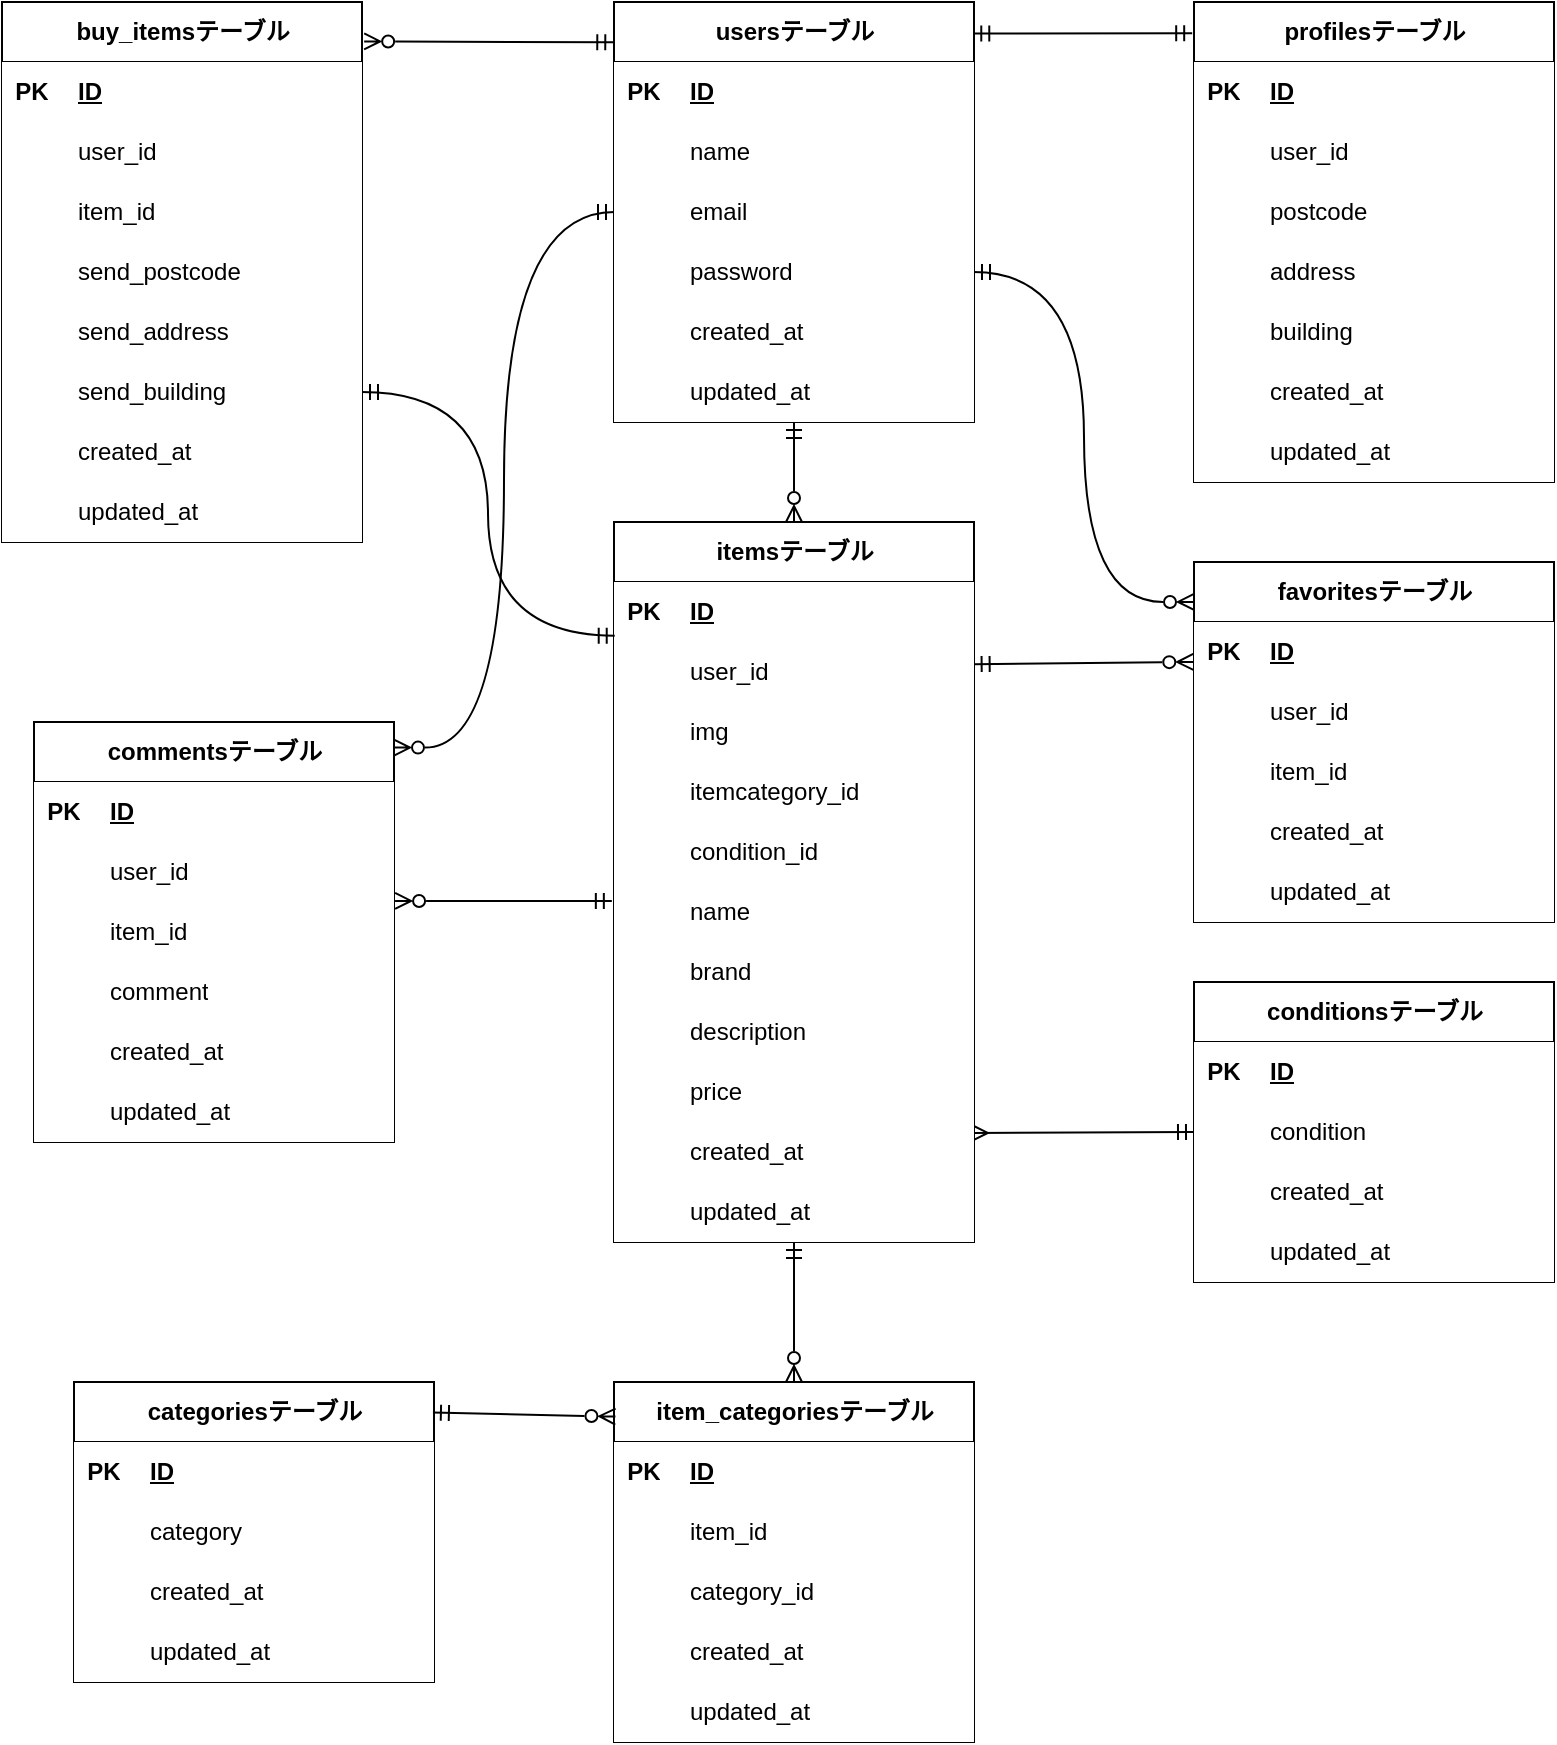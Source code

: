 <mxfile>
    <diagram id="FkcZToNLxQbs1s99mEHQ" name="ページ1">
        <mxGraphModel dx="-622" dy="563" grid="1" gridSize="10" guides="1" tooltips="1" connect="1" arrows="1" fold="1" page="1" pageScale="1" pageWidth="827" pageHeight="1169" math="0" shadow="0">
            <root>
                <mxCell id="0"/>
                <mxCell id="1" parent="0"/>
                <mxCell id="752" value="usersテーブル" style="shape=table;startSize=30;container=1;collapsible=1;childLayout=tableLayout;fixedRows=1;rowLines=0;fontStyle=1;align=center;resizeLast=1;html=1;" parent="1" vertex="1">
                    <mxGeometry x="1960" y="70" width="180" height="210" as="geometry"/>
                </mxCell>
                <mxCell id="753" value="" style="shape=tableRow;horizontal=0;startSize=0;swimlaneHead=0;swimlaneBody=0;fillColor=none;collapsible=0;dropTarget=0;points=[[0,0.5],[1,0.5]];portConstraint=eastwest;top=0;left=0;right=0;bottom=1;" parent="752" vertex="1">
                    <mxGeometry y="30" width="180" height="30" as="geometry"/>
                </mxCell>
                <mxCell id="754" value="PK" style="shape=partialRectangle;connectable=0;fillColor=default;top=0;left=0;bottom=0;right=0;fontStyle=1;overflow=hidden;whiteSpace=wrap;html=1;" parent="753" vertex="1">
                    <mxGeometry width="30" height="30" as="geometry">
                        <mxRectangle width="30" height="30" as="alternateBounds"/>
                    </mxGeometry>
                </mxCell>
                <mxCell id="755" value="ID" style="shape=partialRectangle;connectable=0;fillColor=default;top=0;left=0;bottom=0;right=0;align=left;spacingLeft=6;fontStyle=5;overflow=hidden;whiteSpace=wrap;html=1;" parent="753" vertex="1">
                    <mxGeometry x="30" width="150" height="30" as="geometry">
                        <mxRectangle width="150" height="30" as="alternateBounds"/>
                    </mxGeometry>
                </mxCell>
                <mxCell id="756" value="" style="shape=tableRow;horizontal=0;startSize=0;swimlaneHead=0;swimlaneBody=0;fillColor=none;collapsible=0;dropTarget=0;points=[[0,0.5],[1,0.5]];portConstraint=eastwest;top=0;left=0;right=0;bottom=0;" parent="752" vertex="1">
                    <mxGeometry y="60" width="180" height="30" as="geometry"/>
                </mxCell>
                <mxCell id="757" value="" style="shape=partialRectangle;connectable=0;fillColor=default;top=0;left=0;bottom=0;right=0;editable=1;overflow=hidden;whiteSpace=wrap;html=1;" parent="756" vertex="1">
                    <mxGeometry width="30" height="30" as="geometry">
                        <mxRectangle width="30" height="30" as="alternateBounds"/>
                    </mxGeometry>
                </mxCell>
                <mxCell id="758" value="name" style="shape=partialRectangle;connectable=0;fillColor=default;top=0;left=0;bottom=0;right=0;align=left;spacingLeft=6;overflow=hidden;whiteSpace=wrap;html=1;" parent="756" vertex="1">
                    <mxGeometry x="30" width="150" height="30" as="geometry">
                        <mxRectangle width="150" height="30" as="alternateBounds"/>
                    </mxGeometry>
                </mxCell>
                <mxCell id="759" value="" style="shape=tableRow;horizontal=0;startSize=0;swimlaneHead=0;swimlaneBody=0;fillColor=none;collapsible=0;dropTarget=0;points=[[0,0.5],[1,0.5]];portConstraint=eastwest;top=0;left=0;right=0;bottom=0;" parent="752" vertex="1">
                    <mxGeometry y="90" width="180" height="30" as="geometry"/>
                </mxCell>
                <mxCell id="760" value="" style="shape=partialRectangle;connectable=0;fillColor=default;top=0;left=0;bottom=0;right=0;editable=1;overflow=hidden;whiteSpace=wrap;html=1;" parent="759" vertex="1">
                    <mxGeometry width="30" height="30" as="geometry">
                        <mxRectangle width="30" height="30" as="alternateBounds"/>
                    </mxGeometry>
                </mxCell>
                <mxCell id="761" value="&lt;span style=&quot;color: rgb(0, 0, 0);&quot;&gt;email&lt;/span&gt;" style="shape=partialRectangle;connectable=0;fillColor=default;top=0;left=0;bottom=0;right=0;align=left;spacingLeft=6;overflow=hidden;whiteSpace=wrap;html=1;" parent="759" vertex="1">
                    <mxGeometry x="30" width="150" height="30" as="geometry">
                        <mxRectangle width="150" height="30" as="alternateBounds"/>
                    </mxGeometry>
                </mxCell>
                <mxCell id="762" value="" style="shape=tableRow;horizontal=0;startSize=0;swimlaneHead=0;swimlaneBody=0;fillColor=none;collapsible=0;dropTarget=0;points=[[0,0.5],[1,0.5]];portConstraint=eastwest;top=0;left=0;right=0;bottom=0;" parent="752" vertex="1">
                    <mxGeometry y="120" width="180" height="30" as="geometry"/>
                </mxCell>
                <mxCell id="763" value="" style="shape=partialRectangle;connectable=0;fillColor=default;top=0;left=0;bottom=0;right=0;editable=1;overflow=hidden;whiteSpace=wrap;html=1;" parent="762" vertex="1">
                    <mxGeometry width="30" height="30" as="geometry">
                        <mxRectangle width="30" height="30" as="alternateBounds"/>
                    </mxGeometry>
                </mxCell>
                <mxCell id="764" value="&lt;span style=&quot;color: rgb(0, 0, 0);&quot;&gt;password&lt;/span&gt;" style="shape=partialRectangle;connectable=0;fillColor=default;top=0;left=0;bottom=0;right=0;align=left;spacingLeft=6;overflow=hidden;whiteSpace=wrap;html=1;" parent="762" vertex="1">
                    <mxGeometry x="30" width="150" height="30" as="geometry">
                        <mxRectangle width="150" height="30" as="alternateBounds"/>
                    </mxGeometry>
                </mxCell>
                <mxCell id="774" value="" style="shape=tableRow;horizontal=0;startSize=0;swimlaneHead=0;swimlaneBody=0;fillColor=none;collapsible=0;dropTarget=0;points=[[0,0.5],[1,0.5]];portConstraint=eastwest;top=0;left=0;right=0;bottom=0;" parent="752" vertex="1">
                    <mxGeometry y="150" width="180" height="30" as="geometry"/>
                </mxCell>
                <mxCell id="775" value="" style="shape=partialRectangle;connectable=0;fillColor=default;top=0;left=0;bottom=0;right=0;editable=1;overflow=hidden;whiteSpace=wrap;html=1;" parent="774" vertex="1">
                    <mxGeometry width="30" height="30" as="geometry">
                        <mxRectangle width="30" height="30" as="alternateBounds"/>
                    </mxGeometry>
                </mxCell>
                <mxCell id="776" value="created_at" style="shape=partialRectangle;connectable=0;fillColor=default;top=0;left=0;bottom=0;right=0;align=left;spacingLeft=6;overflow=hidden;whiteSpace=wrap;html=1;" parent="774" vertex="1">
                    <mxGeometry x="30" width="150" height="30" as="geometry">
                        <mxRectangle width="150" height="30" as="alternateBounds"/>
                    </mxGeometry>
                </mxCell>
                <mxCell id="777" value="" style="shape=tableRow;horizontal=0;startSize=0;swimlaneHead=0;swimlaneBody=0;fillColor=none;collapsible=0;dropTarget=0;points=[[0,0.5],[1,0.5]];portConstraint=eastwest;top=0;left=0;right=0;bottom=0;" parent="752" vertex="1">
                    <mxGeometry y="180" width="180" height="30" as="geometry"/>
                </mxCell>
                <mxCell id="778" value="" style="shape=partialRectangle;connectable=0;fillColor=default;top=0;left=0;bottom=0;right=0;editable=1;overflow=hidden;whiteSpace=wrap;html=1;" parent="777" vertex="1">
                    <mxGeometry width="30" height="30" as="geometry">
                        <mxRectangle width="30" height="30" as="alternateBounds"/>
                    </mxGeometry>
                </mxCell>
                <mxCell id="779" value="updated_at" style="shape=partialRectangle;connectable=0;fillColor=default;top=0;left=0;bottom=0;right=0;align=left;spacingLeft=6;overflow=hidden;whiteSpace=wrap;html=1;" parent="777" vertex="1">
                    <mxGeometry x="30" width="150" height="30" as="geometry">
                        <mxRectangle width="150" height="30" as="alternateBounds"/>
                    </mxGeometry>
                </mxCell>
                <mxCell id="811" value="buy_itemsテーブル" style="shape=table;startSize=30;container=1;collapsible=1;childLayout=tableLayout;fixedRows=1;rowLines=0;fontStyle=1;align=center;resizeLast=1;html=1;fillColor=default;" parent="1" vertex="1">
                    <mxGeometry x="1654" y="70" width="180" height="270" as="geometry"/>
                </mxCell>
                <mxCell id="812" value="" style="shape=tableRow;horizontal=0;startSize=0;swimlaneHead=0;swimlaneBody=0;fillColor=none;collapsible=0;dropTarget=0;points=[[0,0.5],[1,0.5]];portConstraint=eastwest;top=0;left=0;right=0;bottom=1;" parent="811" vertex="1">
                    <mxGeometry y="30" width="180" height="30" as="geometry"/>
                </mxCell>
                <mxCell id="813" value="PK" style="shape=partialRectangle;connectable=0;fillColor=default;top=0;left=0;bottom=0;right=0;fontStyle=1;overflow=hidden;whiteSpace=wrap;html=1;" parent="812" vertex="1">
                    <mxGeometry width="30" height="30" as="geometry">
                        <mxRectangle width="30" height="30" as="alternateBounds"/>
                    </mxGeometry>
                </mxCell>
                <mxCell id="814" value="ID" style="shape=partialRectangle;connectable=0;fillColor=default;top=0;left=0;bottom=0;right=0;align=left;spacingLeft=6;fontStyle=5;overflow=hidden;whiteSpace=wrap;html=1;" parent="812" vertex="1">
                    <mxGeometry x="30" width="150" height="30" as="geometry">
                        <mxRectangle width="150" height="30" as="alternateBounds"/>
                    </mxGeometry>
                </mxCell>
                <mxCell id="815" value="" style="shape=tableRow;horizontal=0;startSize=0;swimlaneHead=0;swimlaneBody=0;fillColor=none;collapsible=0;dropTarget=0;points=[[0,0.5],[1,0.5]];portConstraint=eastwest;top=0;left=0;right=0;bottom=0;" parent="811" vertex="1">
                    <mxGeometry y="60" width="180" height="30" as="geometry"/>
                </mxCell>
                <mxCell id="816" value="" style="shape=partialRectangle;connectable=0;fillColor=default;top=0;left=0;bottom=0;right=0;editable=1;overflow=hidden;whiteSpace=wrap;html=1;" parent="815" vertex="1">
                    <mxGeometry width="30" height="30" as="geometry">
                        <mxRectangle width="30" height="30" as="alternateBounds"/>
                    </mxGeometry>
                </mxCell>
                <mxCell id="817" value="user_id" style="shape=partialRectangle;connectable=0;fillColor=default;top=0;left=0;bottom=0;right=0;align=left;spacingLeft=6;overflow=hidden;whiteSpace=wrap;html=1;" parent="815" vertex="1">
                    <mxGeometry x="30" width="150" height="30" as="geometry">
                        <mxRectangle width="150" height="30" as="alternateBounds"/>
                    </mxGeometry>
                </mxCell>
                <mxCell id="818" value="" style="shape=tableRow;horizontal=0;startSize=0;swimlaneHead=0;swimlaneBody=0;fillColor=none;collapsible=0;dropTarget=0;points=[[0,0.5],[1,0.5]];portConstraint=eastwest;top=0;left=0;right=0;bottom=0;" parent="811" vertex="1">
                    <mxGeometry y="90" width="180" height="30" as="geometry"/>
                </mxCell>
                <mxCell id="819" value="" style="shape=partialRectangle;connectable=0;fillColor=default;top=0;left=0;bottom=0;right=0;editable=1;overflow=hidden;whiteSpace=wrap;html=1;" parent="818" vertex="1">
                    <mxGeometry width="30" height="30" as="geometry">
                        <mxRectangle width="30" height="30" as="alternateBounds"/>
                    </mxGeometry>
                </mxCell>
                <mxCell id="820" value="item_id" style="shape=partialRectangle;connectable=0;fillColor=default;top=0;left=0;bottom=0;right=0;align=left;spacingLeft=6;overflow=hidden;whiteSpace=wrap;html=1;" parent="818" vertex="1">
                    <mxGeometry x="30" width="150" height="30" as="geometry">
                        <mxRectangle width="150" height="30" as="alternateBounds"/>
                    </mxGeometry>
                </mxCell>
                <mxCell id="821" value="" style="shape=tableRow;horizontal=0;startSize=0;swimlaneHead=0;swimlaneBody=0;fillColor=none;collapsible=0;dropTarget=0;points=[[0,0.5],[1,0.5]];portConstraint=eastwest;top=0;left=0;right=0;bottom=0;" parent="811" vertex="1">
                    <mxGeometry y="120" width="180" height="30" as="geometry"/>
                </mxCell>
                <mxCell id="822" value="" style="shape=partialRectangle;connectable=0;fillColor=default;top=0;left=0;bottom=0;right=0;editable=1;overflow=hidden;whiteSpace=wrap;html=1;" parent="821" vertex="1">
                    <mxGeometry width="30" height="30" as="geometry">
                        <mxRectangle width="30" height="30" as="alternateBounds"/>
                    </mxGeometry>
                </mxCell>
                <mxCell id="823" value="send_postcode" style="shape=partialRectangle;connectable=0;fillColor=default;top=0;left=0;bottom=0;right=0;align=left;spacingLeft=6;overflow=hidden;whiteSpace=wrap;html=1;" parent="821" vertex="1">
                    <mxGeometry x="30" width="150" height="30" as="geometry">
                        <mxRectangle width="150" height="30" as="alternateBounds"/>
                    </mxGeometry>
                </mxCell>
                <mxCell id="981" value="" style="shape=tableRow;horizontal=0;startSize=0;swimlaneHead=0;swimlaneBody=0;fillColor=none;collapsible=0;dropTarget=0;points=[[0,0.5],[1,0.5]];portConstraint=eastwest;top=0;left=0;right=0;bottom=0;" parent="811" vertex="1">
                    <mxGeometry y="150" width="180" height="30" as="geometry"/>
                </mxCell>
                <mxCell id="982" value="" style="shape=partialRectangle;connectable=0;fillColor=default;top=0;left=0;bottom=0;right=0;editable=1;overflow=hidden;whiteSpace=wrap;html=1;" parent="981" vertex="1">
                    <mxGeometry width="30" height="30" as="geometry">
                        <mxRectangle width="30" height="30" as="alternateBounds"/>
                    </mxGeometry>
                </mxCell>
                <mxCell id="983" value="send_address" style="shape=partialRectangle;connectable=0;fillColor=default;top=0;left=0;bottom=0;right=0;align=left;spacingLeft=6;overflow=hidden;whiteSpace=wrap;html=1;" parent="981" vertex="1">
                    <mxGeometry x="30" width="150" height="30" as="geometry">
                        <mxRectangle width="150" height="30" as="alternateBounds"/>
                    </mxGeometry>
                </mxCell>
                <mxCell id="984" value="" style="shape=tableRow;horizontal=0;startSize=0;swimlaneHead=0;swimlaneBody=0;fillColor=none;collapsible=0;dropTarget=0;points=[[0,0.5],[1,0.5]];portConstraint=eastwest;top=0;left=0;right=0;bottom=0;" parent="811" vertex="1">
                    <mxGeometry y="180" width="180" height="30" as="geometry"/>
                </mxCell>
                <mxCell id="985" value="" style="shape=partialRectangle;connectable=0;fillColor=default;top=0;left=0;bottom=0;right=0;editable=1;overflow=hidden;whiteSpace=wrap;html=1;" parent="984" vertex="1">
                    <mxGeometry width="30" height="30" as="geometry">
                        <mxRectangle width="30" height="30" as="alternateBounds"/>
                    </mxGeometry>
                </mxCell>
                <mxCell id="986" value="send_building" style="shape=partialRectangle;connectable=0;fillColor=default;top=0;left=0;bottom=0;right=0;align=left;spacingLeft=6;overflow=hidden;whiteSpace=wrap;html=1;" parent="984" vertex="1">
                    <mxGeometry x="30" width="150" height="30" as="geometry">
                        <mxRectangle width="150" height="30" as="alternateBounds"/>
                    </mxGeometry>
                </mxCell>
                <mxCell id="824" value="" style="shape=tableRow;horizontal=0;startSize=0;swimlaneHead=0;swimlaneBody=0;fillColor=none;collapsible=0;dropTarget=0;points=[[0,0.5],[1,0.5]];portConstraint=eastwest;top=0;left=0;right=0;bottom=0;" parent="811" vertex="1">
                    <mxGeometry y="210" width="180" height="30" as="geometry"/>
                </mxCell>
                <mxCell id="825" value="" style="shape=partialRectangle;connectable=0;fillColor=default;top=0;left=0;bottom=0;right=0;editable=1;overflow=hidden;whiteSpace=wrap;html=1;" parent="824" vertex="1">
                    <mxGeometry width="30" height="30" as="geometry">
                        <mxRectangle width="30" height="30" as="alternateBounds"/>
                    </mxGeometry>
                </mxCell>
                <mxCell id="826" value="created_at" style="shape=partialRectangle;connectable=0;fillColor=default;top=0;left=0;bottom=0;right=0;align=left;spacingLeft=6;overflow=hidden;whiteSpace=wrap;html=1;" parent="824" vertex="1">
                    <mxGeometry x="30" width="150" height="30" as="geometry">
                        <mxRectangle width="150" height="30" as="alternateBounds"/>
                    </mxGeometry>
                </mxCell>
                <mxCell id="827" value="" style="shape=tableRow;horizontal=0;startSize=0;swimlaneHead=0;swimlaneBody=0;fillColor=none;collapsible=0;dropTarget=0;points=[[0,0.5],[1,0.5]];portConstraint=eastwest;top=0;left=0;right=0;bottom=0;" parent="811" vertex="1">
                    <mxGeometry y="240" width="180" height="30" as="geometry"/>
                </mxCell>
                <mxCell id="828" value="" style="shape=partialRectangle;connectable=0;fillColor=default;top=0;left=0;bottom=0;right=0;editable=1;overflow=hidden;whiteSpace=wrap;html=1;" parent="827" vertex="1">
                    <mxGeometry width="30" height="30" as="geometry">
                        <mxRectangle width="30" height="30" as="alternateBounds"/>
                    </mxGeometry>
                </mxCell>
                <mxCell id="829" value="updated_at" style="shape=partialRectangle;connectable=0;fillColor=default;top=0;left=0;bottom=0;right=0;align=left;spacingLeft=6;overflow=hidden;whiteSpace=wrap;html=1;" parent="827" vertex="1">
                    <mxGeometry x="30" width="150" height="30" as="geometry">
                        <mxRectangle width="150" height="30" as="alternateBounds"/>
                    </mxGeometry>
                </mxCell>
                <mxCell id="849" value="favoritesテーブル" style="shape=table;startSize=30;container=1;collapsible=1;childLayout=tableLayout;fixedRows=1;rowLines=0;fontStyle=1;align=center;resizeLast=1;html=1;" parent="1" vertex="1">
                    <mxGeometry x="2250" y="350" width="180" height="180" as="geometry"/>
                </mxCell>
                <mxCell id="850" value="" style="shape=tableRow;horizontal=0;startSize=0;swimlaneHead=0;swimlaneBody=0;fillColor=none;collapsible=0;dropTarget=0;points=[[0,0.5],[1,0.5]];portConstraint=eastwest;top=0;left=0;right=0;bottom=1;" parent="849" vertex="1">
                    <mxGeometry y="30" width="180" height="30" as="geometry"/>
                </mxCell>
                <mxCell id="851" value="PK" style="shape=partialRectangle;connectable=0;fillColor=default;top=0;left=0;bottom=0;right=0;fontStyle=1;overflow=hidden;whiteSpace=wrap;html=1;" parent="850" vertex="1">
                    <mxGeometry width="30" height="30" as="geometry">
                        <mxRectangle width="30" height="30" as="alternateBounds"/>
                    </mxGeometry>
                </mxCell>
                <mxCell id="852" value="ID" style="shape=partialRectangle;connectable=0;fillColor=default;top=0;left=0;bottom=0;right=0;align=left;spacingLeft=6;fontStyle=5;overflow=hidden;whiteSpace=wrap;html=1;" parent="850" vertex="1">
                    <mxGeometry x="30" width="150" height="30" as="geometry">
                        <mxRectangle width="150" height="30" as="alternateBounds"/>
                    </mxGeometry>
                </mxCell>
                <mxCell id="853" value="" style="shape=tableRow;horizontal=0;startSize=0;swimlaneHead=0;swimlaneBody=0;fillColor=none;collapsible=0;dropTarget=0;points=[[0,0.5],[1,0.5]];portConstraint=eastwest;top=0;left=0;right=0;bottom=0;" parent="849" vertex="1">
                    <mxGeometry y="60" width="180" height="30" as="geometry"/>
                </mxCell>
                <mxCell id="854" value="" style="shape=partialRectangle;connectable=0;fillColor=default;top=0;left=0;bottom=0;right=0;editable=1;overflow=hidden;whiteSpace=wrap;html=1;" parent="853" vertex="1">
                    <mxGeometry width="30" height="30" as="geometry">
                        <mxRectangle width="30" height="30" as="alternateBounds"/>
                    </mxGeometry>
                </mxCell>
                <mxCell id="855" value="user_id" style="shape=partialRectangle;connectable=0;fillColor=default;top=0;left=0;bottom=0;right=0;align=left;spacingLeft=6;overflow=hidden;whiteSpace=wrap;html=1;" parent="853" vertex="1">
                    <mxGeometry x="30" width="150" height="30" as="geometry">
                        <mxRectangle width="150" height="30" as="alternateBounds"/>
                    </mxGeometry>
                </mxCell>
                <mxCell id="856" value="" style="shape=tableRow;horizontal=0;startSize=0;swimlaneHead=0;swimlaneBody=0;fillColor=none;collapsible=0;dropTarget=0;points=[[0,0.5],[1,0.5]];portConstraint=eastwest;top=0;left=0;right=0;bottom=0;" parent="849" vertex="1">
                    <mxGeometry y="90" width="180" height="30" as="geometry"/>
                </mxCell>
                <mxCell id="857" value="" style="shape=partialRectangle;connectable=0;fillColor=default;top=0;left=0;bottom=0;right=0;editable=1;overflow=hidden;whiteSpace=wrap;html=1;" parent="856" vertex="1">
                    <mxGeometry width="30" height="30" as="geometry">
                        <mxRectangle width="30" height="30" as="alternateBounds"/>
                    </mxGeometry>
                </mxCell>
                <mxCell id="858" value="item_id" style="shape=partialRectangle;connectable=0;fillColor=default;top=0;left=0;bottom=0;right=0;align=left;spacingLeft=6;overflow=hidden;whiteSpace=wrap;html=1;" parent="856" vertex="1">
                    <mxGeometry x="30" width="150" height="30" as="geometry">
                        <mxRectangle width="150" height="30" as="alternateBounds"/>
                    </mxGeometry>
                </mxCell>
                <mxCell id="859" value="" style="shape=tableRow;horizontal=0;startSize=0;swimlaneHead=0;swimlaneBody=0;fillColor=none;collapsible=0;dropTarget=0;points=[[0,0.5],[1,0.5]];portConstraint=eastwest;top=0;left=0;right=0;bottom=0;" parent="849" vertex="1">
                    <mxGeometry y="120" width="180" height="30" as="geometry"/>
                </mxCell>
                <mxCell id="860" value="" style="shape=partialRectangle;connectable=0;fillColor=default;top=0;left=0;bottom=0;right=0;editable=1;overflow=hidden;whiteSpace=wrap;html=1;" parent="859" vertex="1">
                    <mxGeometry width="30" height="30" as="geometry">
                        <mxRectangle width="30" height="30" as="alternateBounds"/>
                    </mxGeometry>
                </mxCell>
                <mxCell id="861" value="created_at" style="shape=partialRectangle;connectable=0;fillColor=default;top=0;left=0;bottom=0;right=0;align=left;spacingLeft=6;overflow=hidden;whiteSpace=wrap;html=1;" parent="859" vertex="1">
                    <mxGeometry x="30" width="150" height="30" as="geometry">
                        <mxRectangle width="150" height="30" as="alternateBounds"/>
                    </mxGeometry>
                </mxCell>
                <mxCell id="862" value="" style="shape=tableRow;horizontal=0;startSize=0;swimlaneHead=0;swimlaneBody=0;fillColor=none;collapsible=0;dropTarget=0;points=[[0,0.5],[1,0.5]];portConstraint=eastwest;top=0;left=0;right=0;bottom=0;" parent="849" vertex="1">
                    <mxGeometry y="150" width="180" height="30" as="geometry"/>
                </mxCell>
                <mxCell id="863" value="" style="shape=partialRectangle;connectable=0;fillColor=default;top=0;left=0;bottom=0;right=0;editable=1;overflow=hidden;whiteSpace=wrap;html=1;" parent="862" vertex="1">
                    <mxGeometry width="30" height="30" as="geometry">
                        <mxRectangle width="30" height="30" as="alternateBounds"/>
                    </mxGeometry>
                </mxCell>
                <mxCell id="864" value="updated_at" style="shape=partialRectangle;connectable=0;fillColor=default;top=0;left=0;bottom=0;right=0;align=left;spacingLeft=6;overflow=hidden;whiteSpace=wrap;html=1;" parent="862" vertex="1">
                    <mxGeometry x="30" width="150" height="30" as="geometry">
                        <mxRectangle width="150" height="30" as="alternateBounds"/>
                    </mxGeometry>
                </mxCell>
                <mxCell id="865" value="categoriesテーブル" style="shape=table;startSize=30;container=1;collapsible=1;childLayout=tableLayout;fixedRows=1;rowLines=0;fontStyle=1;align=center;resizeLast=1;html=1;" parent="1" vertex="1">
                    <mxGeometry x="1690" y="760" width="180" height="150" as="geometry"/>
                </mxCell>
                <mxCell id="866" value="" style="shape=tableRow;horizontal=0;startSize=0;swimlaneHead=0;swimlaneBody=0;fillColor=none;collapsible=0;dropTarget=0;points=[[0,0.5],[1,0.5]];portConstraint=eastwest;top=0;left=0;right=0;bottom=1;" parent="865" vertex="1">
                    <mxGeometry y="30" width="180" height="30" as="geometry"/>
                </mxCell>
                <mxCell id="867" value="PK" style="shape=partialRectangle;connectable=0;fillColor=default;top=0;left=0;bottom=0;right=0;fontStyle=1;overflow=hidden;whiteSpace=wrap;html=1;" parent="866" vertex="1">
                    <mxGeometry width="30" height="30" as="geometry">
                        <mxRectangle width="30" height="30" as="alternateBounds"/>
                    </mxGeometry>
                </mxCell>
                <mxCell id="868" value="ID" style="shape=partialRectangle;connectable=0;fillColor=default;top=0;left=0;bottom=0;right=0;align=left;spacingLeft=6;fontStyle=5;overflow=hidden;whiteSpace=wrap;html=1;" parent="866" vertex="1">
                    <mxGeometry x="30" width="150" height="30" as="geometry">
                        <mxRectangle width="150" height="30" as="alternateBounds"/>
                    </mxGeometry>
                </mxCell>
                <mxCell id="872" value="" style="shape=tableRow;horizontal=0;startSize=0;swimlaneHead=0;swimlaneBody=0;fillColor=none;collapsible=0;dropTarget=0;points=[[0,0.5],[1,0.5]];portConstraint=eastwest;top=0;left=0;right=0;bottom=0;" parent="865" vertex="1">
                    <mxGeometry y="60" width="180" height="30" as="geometry"/>
                </mxCell>
                <mxCell id="873" value="" style="shape=partialRectangle;connectable=0;fillColor=default;top=0;left=0;bottom=0;right=0;editable=1;overflow=hidden;whiteSpace=wrap;html=1;" parent="872" vertex="1">
                    <mxGeometry width="30" height="30" as="geometry">
                        <mxRectangle width="30" height="30" as="alternateBounds"/>
                    </mxGeometry>
                </mxCell>
                <mxCell id="874" value="category" style="shape=partialRectangle;connectable=0;fillColor=default;top=0;left=0;bottom=0;right=0;align=left;spacingLeft=6;overflow=hidden;whiteSpace=wrap;html=1;" parent="872" vertex="1">
                    <mxGeometry x="30" width="150" height="30" as="geometry">
                        <mxRectangle width="150" height="30" as="alternateBounds"/>
                    </mxGeometry>
                </mxCell>
                <mxCell id="875" value="" style="shape=tableRow;horizontal=0;startSize=0;swimlaneHead=0;swimlaneBody=0;fillColor=none;collapsible=0;dropTarget=0;points=[[0,0.5],[1,0.5]];portConstraint=eastwest;top=0;left=0;right=0;bottom=0;" parent="865" vertex="1">
                    <mxGeometry y="90" width="180" height="30" as="geometry"/>
                </mxCell>
                <mxCell id="876" value="" style="shape=partialRectangle;connectable=0;fillColor=default;top=0;left=0;bottom=0;right=0;editable=1;overflow=hidden;whiteSpace=wrap;html=1;" parent="875" vertex="1">
                    <mxGeometry width="30" height="30" as="geometry">
                        <mxRectangle width="30" height="30" as="alternateBounds"/>
                    </mxGeometry>
                </mxCell>
                <mxCell id="877" value="created_at" style="shape=partialRectangle;connectable=0;fillColor=default;top=0;left=0;bottom=0;right=0;align=left;spacingLeft=6;overflow=hidden;whiteSpace=wrap;html=1;" parent="875" vertex="1">
                    <mxGeometry x="30" width="150" height="30" as="geometry">
                        <mxRectangle width="150" height="30" as="alternateBounds"/>
                    </mxGeometry>
                </mxCell>
                <mxCell id="878" value="" style="shape=tableRow;horizontal=0;startSize=0;swimlaneHead=0;swimlaneBody=0;fillColor=none;collapsible=0;dropTarget=0;points=[[0,0.5],[1,0.5]];portConstraint=eastwest;top=0;left=0;right=0;bottom=0;" parent="865" vertex="1">
                    <mxGeometry y="120" width="180" height="30" as="geometry"/>
                </mxCell>
                <mxCell id="879" value="" style="shape=partialRectangle;connectable=0;fillColor=default;top=0;left=0;bottom=0;right=0;editable=1;overflow=hidden;whiteSpace=wrap;html=1;" parent="878" vertex="1">
                    <mxGeometry width="30" height="30" as="geometry">
                        <mxRectangle width="30" height="30" as="alternateBounds"/>
                    </mxGeometry>
                </mxCell>
                <mxCell id="880" value="updated_at" style="shape=partialRectangle;connectable=0;fillColor=default;top=0;left=0;bottom=0;right=0;align=left;spacingLeft=6;overflow=hidden;whiteSpace=wrap;html=1;" parent="878" vertex="1">
                    <mxGeometry x="30" width="150" height="30" as="geometry">
                        <mxRectangle width="150" height="30" as="alternateBounds"/>
                    </mxGeometry>
                </mxCell>
                <mxCell id="881" value="item_categoriesテーブル" style="shape=table;startSize=30;container=1;collapsible=1;childLayout=tableLayout;fixedRows=1;rowLines=0;fontStyle=1;align=center;resizeLast=1;html=1;" parent="1" vertex="1">
                    <mxGeometry x="1960" y="760" width="180" height="180" as="geometry"/>
                </mxCell>
                <mxCell id="882" value="" style="shape=tableRow;horizontal=0;startSize=0;swimlaneHead=0;swimlaneBody=0;fillColor=none;collapsible=0;dropTarget=0;points=[[0,0.5],[1,0.5]];portConstraint=eastwest;top=0;left=0;right=0;bottom=1;" parent="881" vertex="1">
                    <mxGeometry y="30" width="180" height="30" as="geometry"/>
                </mxCell>
                <mxCell id="883" value="PK" style="shape=partialRectangle;connectable=0;fillColor=default;top=0;left=0;bottom=0;right=0;fontStyle=1;overflow=hidden;whiteSpace=wrap;html=1;" parent="882" vertex="1">
                    <mxGeometry width="30" height="30" as="geometry">
                        <mxRectangle width="30" height="30" as="alternateBounds"/>
                    </mxGeometry>
                </mxCell>
                <mxCell id="884" value="ID" style="shape=partialRectangle;connectable=0;fillColor=default;top=0;left=0;bottom=0;right=0;align=left;spacingLeft=6;fontStyle=5;overflow=hidden;whiteSpace=wrap;html=1;" parent="882" vertex="1">
                    <mxGeometry x="30" width="150" height="30" as="geometry">
                        <mxRectangle width="150" height="30" as="alternateBounds"/>
                    </mxGeometry>
                </mxCell>
                <mxCell id="888" value="" style="shape=tableRow;horizontal=0;startSize=0;swimlaneHead=0;swimlaneBody=0;fillColor=none;collapsible=0;dropTarget=0;points=[[0,0.5],[1,0.5]];portConstraint=eastwest;top=0;left=0;right=0;bottom=0;" parent="881" vertex="1">
                    <mxGeometry y="60" width="180" height="30" as="geometry"/>
                </mxCell>
                <mxCell id="889" value="" style="shape=partialRectangle;connectable=0;fillColor=default;top=0;left=0;bottom=0;right=0;editable=1;overflow=hidden;whiteSpace=wrap;html=1;" parent="888" vertex="1">
                    <mxGeometry width="30" height="30" as="geometry">
                        <mxRectangle width="30" height="30" as="alternateBounds"/>
                    </mxGeometry>
                </mxCell>
                <mxCell id="890" value="item_id" style="shape=partialRectangle;connectable=0;fillColor=default;top=0;left=0;bottom=0;right=0;align=left;spacingLeft=6;overflow=hidden;whiteSpace=wrap;html=1;" parent="888" vertex="1">
                    <mxGeometry x="30" width="150" height="30" as="geometry">
                        <mxRectangle width="150" height="30" as="alternateBounds"/>
                    </mxGeometry>
                </mxCell>
                <mxCell id="891" value="" style="shape=tableRow;horizontal=0;startSize=0;swimlaneHead=0;swimlaneBody=0;fillColor=none;collapsible=0;dropTarget=0;points=[[0,0.5],[1,0.5]];portConstraint=eastwest;top=0;left=0;right=0;bottom=0;" parent="881" vertex="1">
                    <mxGeometry y="90" width="180" height="30" as="geometry"/>
                </mxCell>
                <mxCell id="892" value="" style="shape=partialRectangle;connectable=0;fillColor=default;top=0;left=0;bottom=0;right=0;editable=1;overflow=hidden;whiteSpace=wrap;html=1;" parent="891" vertex="1">
                    <mxGeometry width="30" height="30" as="geometry">
                        <mxRectangle width="30" height="30" as="alternateBounds"/>
                    </mxGeometry>
                </mxCell>
                <mxCell id="893" value="category_id" style="shape=partialRectangle;connectable=0;fillColor=default;top=0;left=0;bottom=0;right=0;align=left;spacingLeft=6;overflow=hidden;whiteSpace=wrap;html=1;" parent="891" vertex="1">
                    <mxGeometry x="30" width="150" height="30" as="geometry">
                        <mxRectangle width="150" height="30" as="alternateBounds"/>
                    </mxGeometry>
                </mxCell>
                <mxCell id="894" value="" style="shape=tableRow;horizontal=0;startSize=0;swimlaneHead=0;swimlaneBody=0;fillColor=none;collapsible=0;dropTarget=0;points=[[0,0.5],[1,0.5]];portConstraint=eastwest;top=0;left=0;right=0;bottom=0;" parent="881" vertex="1">
                    <mxGeometry y="120" width="180" height="30" as="geometry"/>
                </mxCell>
                <mxCell id="895" value="" style="shape=partialRectangle;connectable=0;fillColor=default;top=0;left=0;bottom=0;right=0;editable=1;overflow=hidden;whiteSpace=wrap;html=1;" parent="894" vertex="1">
                    <mxGeometry width="30" height="30" as="geometry">
                        <mxRectangle width="30" height="30" as="alternateBounds"/>
                    </mxGeometry>
                </mxCell>
                <mxCell id="896" value="created_at" style="shape=partialRectangle;connectable=0;fillColor=default;top=0;left=0;bottom=0;right=0;align=left;spacingLeft=6;overflow=hidden;whiteSpace=wrap;html=1;" parent="894" vertex="1">
                    <mxGeometry x="30" width="150" height="30" as="geometry">
                        <mxRectangle width="150" height="30" as="alternateBounds"/>
                    </mxGeometry>
                </mxCell>
                <mxCell id="897" value="" style="shape=tableRow;horizontal=0;startSize=0;swimlaneHead=0;swimlaneBody=0;fillColor=none;collapsible=0;dropTarget=0;points=[[0,0.5],[1,0.5]];portConstraint=eastwest;top=0;left=0;right=0;bottom=0;" parent="881" vertex="1">
                    <mxGeometry y="150" width="180" height="30" as="geometry"/>
                </mxCell>
                <mxCell id="898" value="" style="shape=partialRectangle;connectable=0;fillColor=default;top=0;left=0;bottom=0;right=0;editable=1;overflow=hidden;whiteSpace=wrap;html=1;" parent="897" vertex="1">
                    <mxGeometry width="30" height="30" as="geometry">
                        <mxRectangle width="30" height="30" as="alternateBounds"/>
                    </mxGeometry>
                </mxCell>
                <mxCell id="899" value="updated_at" style="shape=partialRectangle;connectable=0;fillColor=default;top=0;left=0;bottom=0;right=0;align=left;spacingLeft=6;overflow=hidden;whiteSpace=wrap;html=1;" parent="897" vertex="1">
                    <mxGeometry x="30" width="150" height="30" as="geometry">
                        <mxRectangle width="150" height="30" as="alternateBounds"/>
                    </mxGeometry>
                </mxCell>
                <mxCell id="900" value="commentsテーブル" style="shape=table;startSize=30;container=1;collapsible=1;childLayout=tableLayout;fixedRows=1;rowLines=0;fontStyle=1;align=center;resizeLast=1;html=1;fillColor=default;" parent="1" vertex="1">
                    <mxGeometry x="1670" y="430" width="180" height="210" as="geometry"/>
                </mxCell>
                <mxCell id="901" value="" style="shape=tableRow;horizontal=0;startSize=0;swimlaneHead=0;swimlaneBody=0;fillColor=default;collapsible=0;dropTarget=0;points=[[0,0.5],[1,0.5]];portConstraint=eastwest;top=0;left=0;right=0;bottom=1;" parent="900" vertex="1">
                    <mxGeometry y="30" width="180" height="30" as="geometry"/>
                </mxCell>
                <mxCell id="902" value="PK" style="shape=partialRectangle;connectable=0;fillColor=default;top=0;left=0;bottom=0;right=0;fontStyle=1;overflow=hidden;whiteSpace=wrap;html=1;" parent="901" vertex="1">
                    <mxGeometry width="30" height="30" as="geometry">
                        <mxRectangle width="30" height="30" as="alternateBounds"/>
                    </mxGeometry>
                </mxCell>
                <mxCell id="903" value="ID" style="shape=partialRectangle;connectable=0;fillColor=default;top=0;left=0;bottom=0;right=0;align=left;spacingLeft=6;fontStyle=5;overflow=hidden;whiteSpace=wrap;html=1;" parent="901" vertex="1">
                    <mxGeometry x="30" width="150" height="30" as="geometry">
                        <mxRectangle width="150" height="30" as="alternateBounds"/>
                    </mxGeometry>
                </mxCell>
                <mxCell id="907" value="" style="shape=tableRow;horizontal=0;startSize=0;swimlaneHead=0;swimlaneBody=0;fillColor=default;collapsible=0;dropTarget=0;points=[[0,0.5],[1,0.5]];portConstraint=eastwest;top=0;left=0;right=0;bottom=0;" parent="900" vertex="1">
                    <mxGeometry y="60" width="180" height="30" as="geometry"/>
                </mxCell>
                <mxCell id="908" value="" style="shape=partialRectangle;connectable=0;fillColor=default;top=0;left=0;bottom=0;right=0;editable=1;overflow=hidden;whiteSpace=wrap;html=1;" parent="907" vertex="1">
                    <mxGeometry width="30" height="30" as="geometry">
                        <mxRectangle width="30" height="30" as="alternateBounds"/>
                    </mxGeometry>
                </mxCell>
                <mxCell id="909" value="user_id" style="shape=partialRectangle;connectable=0;fillColor=default;top=0;left=0;bottom=0;right=0;align=left;spacingLeft=6;overflow=hidden;whiteSpace=wrap;html=1;" parent="907" vertex="1">
                    <mxGeometry x="30" width="150" height="30" as="geometry">
                        <mxRectangle width="150" height="30" as="alternateBounds"/>
                    </mxGeometry>
                </mxCell>
                <mxCell id="990" value="" style="shape=tableRow;horizontal=0;startSize=0;swimlaneHead=0;swimlaneBody=0;fillColor=default;collapsible=0;dropTarget=0;points=[[0,0.5],[1,0.5]];portConstraint=eastwest;top=0;left=0;right=0;bottom=0;" parent="900" vertex="1">
                    <mxGeometry y="90" width="180" height="30" as="geometry"/>
                </mxCell>
                <mxCell id="991" value="" style="shape=partialRectangle;connectable=0;fillColor=default;top=0;left=0;bottom=0;right=0;editable=1;overflow=hidden;whiteSpace=wrap;html=1;" parent="990" vertex="1">
                    <mxGeometry width="30" height="30" as="geometry">
                        <mxRectangle width="30" height="30" as="alternateBounds"/>
                    </mxGeometry>
                </mxCell>
                <mxCell id="992" value="item_id" style="shape=partialRectangle;connectable=0;fillColor=default;top=0;left=0;bottom=0;right=0;align=left;spacingLeft=6;overflow=hidden;whiteSpace=wrap;html=1;" parent="990" vertex="1">
                    <mxGeometry x="30" width="150" height="30" as="geometry">
                        <mxRectangle width="150" height="30" as="alternateBounds"/>
                    </mxGeometry>
                </mxCell>
                <mxCell id="987" value="" style="shape=tableRow;horizontal=0;startSize=0;swimlaneHead=0;swimlaneBody=0;fillColor=default;collapsible=0;dropTarget=0;points=[[0,0.5],[1,0.5]];portConstraint=eastwest;top=0;left=0;right=0;bottom=0;" parent="900" vertex="1">
                    <mxGeometry y="120" width="180" height="30" as="geometry"/>
                </mxCell>
                <mxCell id="988" value="" style="shape=partialRectangle;connectable=0;fillColor=default;top=0;left=0;bottom=0;right=0;editable=1;overflow=hidden;whiteSpace=wrap;html=1;" parent="987" vertex="1">
                    <mxGeometry width="30" height="30" as="geometry">
                        <mxRectangle width="30" height="30" as="alternateBounds"/>
                    </mxGeometry>
                </mxCell>
                <mxCell id="989" value="comment" style="shape=partialRectangle;connectable=0;fillColor=default;top=0;left=0;bottom=0;right=0;align=left;spacingLeft=6;overflow=hidden;whiteSpace=wrap;html=1;" parent="987" vertex="1">
                    <mxGeometry x="30" width="150" height="30" as="geometry">
                        <mxRectangle width="150" height="30" as="alternateBounds"/>
                    </mxGeometry>
                </mxCell>
                <mxCell id="910" value="" style="shape=tableRow;horizontal=0;startSize=0;swimlaneHead=0;swimlaneBody=0;fillColor=default;collapsible=0;dropTarget=0;points=[[0,0.5],[1,0.5]];portConstraint=eastwest;top=0;left=0;right=0;bottom=0;" parent="900" vertex="1">
                    <mxGeometry y="150" width="180" height="30" as="geometry"/>
                </mxCell>
                <mxCell id="911" value="" style="shape=partialRectangle;connectable=0;fillColor=default;top=0;left=0;bottom=0;right=0;editable=1;overflow=hidden;whiteSpace=wrap;html=1;" parent="910" vertex="1">
                    <mxGeometry width="30" height="30" as="geometry">
                        <mxRectangle width="30" height="30" as="alternateBounds"/>
                    </mxGeometry>
                </mxCell>
                <mxCell id="912" value="created_at" style="shape=partialRectangle;connectable=0;fillColor=default;top=0;left=0;bottom=0;right=0;align=left;spacingLeft=6;overflow=hidden;whiteSpace=wrap;html=1;" parent="910" vertex="1">
                    <mxGeometry x="30" width="150" height="30" as="geometry">
                        <mxRectangle width="150" height="30" as="alternateBounds"/>
                    </mxGeometry>
                </mxCell>
                <mxCell id="913" value="" style="shape=tableRow;horizontal=0;startSize=0;swimlaneHead=0;swimlaneBody=0;fillColor=default;collapsible=0;dropTarget=0;points=[[0,0.5],[1,0.5]];portConstraint=eastwest;top=0;left=0;right=0;bottom=0;" parent="900" vertex="1">
                    <mxGeometry y="180" width="180" height="30" as="geometry"/>
                </mxCell>
                <mxCell id="914" value="" style="shape=partialRectangle;connectable=0;fillColor=default;top=0;left=0;bottom=0;right=0;editable=1;overflow=hidden;whiteSpace=wrap;html=1;" parent="913" vertex="1">
                    <mxGeometry width="30" height="30" as="geometry">
                        <mxRectangle width="30" height="30" as="alternateBounds"/>
                    </mxGeometry>
                </mxCell>
                <mxCell id="915" value="updated_at" style="shape=partialRectangle;connectable=0;fillColor=default;top=0;left=0;bottom=0;right=0;align=left;spacingLeft=6;overflow=hidden;whiteSpace=wrap;html=1;" parent="913" vertex="1">
                    <mxGeometry x="30" width="150" height="30" as="geometry">
                        <mxRectangle width="150" height="30" as="alternateBounds"/>
                    </mxGeometry>
                </mxCell>
                <mxCell id="916" value="conditionsテーブル" style="shape=table;startSize=30;container=1;collapsible=1;childLayout=tableLayout;fixedRows=1;rowLines=0;fontStyle=1;align=center;resizeLast=1;html=1;" parent="1" vertex="1">
                    <mxGeometry x="2250" y="560" width="180" height="150" as="geometry"/>
                </mxCell>
                <mxCell id="917" value="" style="shape=tableRow;horizontal=0;startSize=0;swimlaneHead=0;swimlaneBody=0;fillColor=none;collapsible=0;dropTarget=0;points=[[0,0.5],[1,0.5]];portConstraint=eastwest;top=0;left=0;right=0;bottom=1;" parent="916" vertex="1">
                    <mxGeometry y="30" width="180" height="30" as="geometry"/>
                </mxCell>
                <mxCell id="918" value="PK" style="shape=partialRectangle;connectable=0;fillColor=default;top=0;left=0;bottom=0;right=0;fontStyle=1;overflow=hidden;whiteSpace=wrap;html=1;" parent="917" vertex="1">
                    <mxGeometry width="30" height="30" as="geometry">
                        <mxRectangle width="30" height="30" as="alternateBounds"/>
                    </mxGeometry>
                </mxCell>
                <mxCell id="919" value="ID" style="shape=partialRectangle;connectable=0;fillColor=default;top=0;left=0;bottom=0;right=0;align=left;spacingLeft=6;fontStyle=5;overflow=hidden;whiteSpace=wrap;html=1;" parent="917" vertex="1">
                    <mxGeometry x="30" width="150" height="30" as="geometry">
                        <mxRectangle width="150" height="30" as="alternateBounds"/>
                    </mxGeometry>
                </mxCell>
                <mxCell id="956" value="" style="shape=tableRow;horizontal=0;startSize=0;swimlaneHead=0;swimlaneBody=0;fillColor=none;collapsible=0;dropTarget=0;points=[[0,0.5],[1,0.5]];portConstraint=eastwest;top=0;left=0;right=0;bottom=0;" parent="916" vertex="1">
                    <mxGeometry y="60" width="180" height="30" as="geometry"/>
                </mxCell>
                <mxCell id="957" value="" style="shape=partialRectangle;connectable=0;fillColor=default;top=0;left=0;bottom=0;right=0;editable=1;overflow=hidden;whiteSpace=wrap;html=1;" parent="956" vertex="1">
                    <mxGeometry width="30" height="30" as="geometry">
                        <mxRectangle width="30" height="30" as="alternateBounds"/>
                    </mxGeometry>
                </mxCell>
                <mxCell id="958" value="condition" style="shape=partialRectangle;connectable=0;fillColor=default;top=0;left=0;bottom=0;right=0;align=left;spacingLeft=6;overflow=hidden;whiteSpace=wrap;html=1;" parent="956" vertex="1">
                    <mxGeometry x="30" width="150" height="30" as="geometry">
                        <mxRectangle width="150" height="30" as="alternateBounds"/>
                    </mxGeometry>
                </mxCell>
                <mxCell id="926" value="" style="shape=tableRow;horizontal=0;startSize=0;swimlaneHead=0;swimlaneBody=0;fillColor=none;collapsible=0;dropTarget=0;points=[[0,0.5],[1,0.5]];portConstraint=eastwest;top=0;left=0;right=0;bottom=0;" parent="916" vertex="1">
                    <mxGeometry y="90" width="180" height="30" as="geometry"/>
                </mxCell>
                <mxCell id="927" value="" style="shape=partialRectangle;connectable=0;fillColor=default;top=0;left=0;bottom=0;right=0;editable=1;overflow=hidden;whiteSpace=wrap;html=1;" parent="926" vertex="1">
                    <mxGeometry width="30" height="30" as="geometry">
                        <mxRectangle width="30" height="30" as="alternateBounds"/>
                    </mxGeometry>
                </mxCell>
                <mxCell id="928" value="created_at" style="shape=partialRectangle;connectable=0;fillColor=default;top=0;left=0;bottom=0;right=0;align=left;spacingLeft=6;overflow=hidden;whiteSpace=wrap;html=1;" parent="926" vertex="1">
                    <mxGeometry x="30" width="150" height="30" as="geometry">
                        <mxRectangle width="150" height="30" as="alternateBounds"/>
                    </mxGeometry>
                </mxCell>
                <mxCell id="929" value="" style="shape=tableRow;horizontal=0;startSize=0;swimlaneHead=0;swimlaneBody=0;fillColor=none;collapsible=0;dropTarget=0;points=[[0,0.5],[1,0.5]];portConstraint=eastwest;top=0;left=0;right=0;bottom=0;" parent="916" vertex="1">
                    <mxGeometry y="120" width="180" height="30" as="geometry"/>
                </mxCell>
                <mxCell id="930" value="" style="shape=partialRectangle;connectable=0;fillColor=default;top=0;left=0;bottom=0;right=0;editable=1;overflow=hidden;whiteSpace=wrap;html=1;" parent="929" vertex="1">
                    <mxGeometry width="30" height="30" as="geometry">
                        <mxRectangle width="30" height="30" as="alternateBounds"/>
                    </mxGeometry>
                </mxCell>
                <mxCell id="931" value="updated_at" style="shape=partialRectangle;connectable=0;fillColor=default;top=0;left=0;bottom=0;right=0;align=left;spacingLeft=6;overflow=hidden;whiteSpace=wrap;html=1;" parent="929" vertex="1">
                    <mxGeometry x="30" width="150" height="30" as="geometry">
                        <mxRectangle width="150" height="30" as="alternateBounds"/>
                    </mxGeometry>
                </mxCell>
                <mxCell id="932" value="" style="fontSize=12;html=1;endArrow=ERzeroToMany;startArrow=ERmandOne;startFill=0;endFill=0;entryX=0.5;entryY=0;entryDx=0;entryDy=0;exitX=0.5;exitY=1;exitDx=0;exitDy=0;" parent="1" source="752" target="780" edge="1">
                    <mxGeometry width="100" height="100" relative="1" as="geometry">
                        <mxPoint x="2112" y="280" as="sourcePoint"/>
                        <mxPoint x="1973.28" y="578.08" as="targetPoint"/>
                    </mxGeometry>
                </mxCell>
                <mxCell id="933" value="" style="fontSize=12;html=1;endArrow=ERzeroToMany;startArrow=ERmandOne;startFill=0;endFill=0;entryX=1.006;entryY=0.073;entryDx=0;entryDy=0;entryPerimeter=0;exitX=-0.002;exitY=0.096;exitDx=0;exitDy=0;exitPerimeter=0;" parent="1" source="752" target="811" edge="1">
                    <mxGeometry width="100" height="100" relative="1" as="geometry">
                        <mxPoint x="1950" y="90" as="sourcePoint"/>
                        <mxPoint x="1747" y="240" as="targetPoint"/>
                    </mxGeometry>
                </mxCell>
                <mxCell id="937" value="" style="fontSize=12;html=1;endArrow=ERmany;startArrow=ERmandOne;entryX=0.994;entryY=0.183;entryDx=0;entryDy=0;startFill=0;endFill=0;exitX=0;exitY=0.5;exitDx=0;exitDy=0;entryPerimeter=0;" parent="1" source="916" target="805" edge="1">
                    <mxGeometry width="100" height="100" relative="1" as="geometry">
                        <mxPoint x="2250" y="435" as="sourcePoint"/>
                        <mxPoint x="2164" y="510.12" as="targetPoint"/>
                    </mxGeometry>
                </mxCell>
                <mxCell id="938" value="" style="fontSize=12;html=1;endArrow=ERmandOne;startArrow=ERzeroToMany;entryX=0.999;entryY=0.369;entryDx=0;entryDy=0;entryPerimeter=0;exitX=-0.002;exitY=0.665;exitDx=0;exitDy=0;exitPerimeter=0;startFill=0;" parent="1" source="850" target="784" edge="1">
                    <mxGeometry width="100" height="100" relative="1" as="geometry">
                        <mxPoint x="2249" y="402" as="sourcePoint"/>
                        <mxPoint x="2140" y="400.0" as="targetPoint"/>
                    </mxGeometry>
                </mxCell>
                <mxCell id="939" value="" style="fontSize=12;html=1;endArrow=ERmandOne;startArrow=ERzeroToMany;entryX=0.997;entryY=0.102;entryDx=0;entryDy=0;entryPerimeter=0;startFill=0;exitX=0.004;exitY=0.096;exitDx=0;exitDy=0;exitPerimeter=0;" parent="1" source="881" target="865" edge="1">
                    <mxGeometry width="100" height="100" relative="1" as="geometry">
                        <mxPoint x="1960" y="780" as="sourcePoint"/>
                        <mxPoint x="1880" y="810.12" as="targetPoint"/>
                    </mxGeometry>
                </mxCell>
                <mxCell id="943" value="" style="fontSize=12;html=1;endArrow=ERmandOne;startArrow=ERzeroToMany;exitX=0.5;exitY=0;exitDx=0;exitDy=0;entryX=0.5;entryY=1;entryDx=0;entryDy=0;startFill=0;" parent="1" source="881" target="780" edge="1">
                    <mxGeometry width="100" height="100" relative="1" as="geometry">
                        <mxPoint x="2284.9" y="388.57" as="sourcePoint"/>
                        <mxPoint x="2080" y="690" as="targetPoint"/>
                    </mxGeometry>
                </mxCell>
                <mxCell id="959" value="profilesテーブル" style="shape=table;startSize=30;container=1;collapsible=1;childLayout=tableLayout;fixedRows=1;rowLines=0;fontStyle=1;align=center;resizeLast=1;html=1;" parent="1" vertex="1">
                    <mxGeometry x="2250" y="70" width="180" height="240" as="geometry"/>
                </mxCell>
                <mxCell id="960" value="" style="shape=tableRow;horizontal=0;startSize=0;swimlaneHead=0;swimlaneBody=0;fillColor=none;collapsible=0;dropTarget=0;points=[[0,0.5],[1,0.5]];portConstraint=eastwest;top=0;left=0;right=0;bottom=1;" parent="959" vertex="1">
                    <mxGeometry y="30" width="180" height="30" as="geometry"/>
                </mxCell>
                <mxCell id="961" value="PK" style="shape=partialRectangle;connectable=0;fillColor=default;top=0;left=0;bottom=0;right=0;fontStyle=1;overflow=hidden;whiteSpace=wrap;html=1;" parent="960" vertex="1">
                    <mxGeometry width="30" height="30" as="geometry">
                        <mxRectangle width="30" height="30" as="alternateBounds"/>
                    </mxGeometry>
                </mxCell>
                <mxCell id="962" value="ID" style="shape=partialRectangle;connectable=0;fillColor=default;top=0;left=0;bottom=0;right=0;align=left;spacingLeft=6;fontStyle=5;overflow=hidden;whiteSpace=wrap;html=1;" parent="960" vertex="1">
                    <mxGeometry x="30" width="150" height="30" as="geometry">
                        <mxRectangle width="150" height="30" as="alternateBounds"/>
                    </mxGeometry>
                </mxCell>
                <mxCell id="963" value="" style="shape=tableRow;horizontal=0;startSize=0;swimlaneHead=0;swimlaneBody=0;fillColor=none;collapsible=0;dropTarget=0;points=[[0,0.5],[1,0.5]];portConstraint=eastwest;top=0;left=0;right=0;bottom=0;" parent="959" vertex="1">
                    <mxGeometry y="60" width="180" height="30" as="geometry"/>
                </mxCell>
                <mxCell id="964" value="" style="shape=partialRectangle;connectable=0;fillColor=default;top=0;left=0;bottom=0;right=0;editable=1;overflow=hidden;whiteSpace=wrap;html=1;" parent="963" vertex="1">
                    <mxGeometry width="30" height="30" as="geometry">
                        <mxRectangle width="30" height="30" as="alternateBounds"/>
                    </mxGeometry>
                </mxCell>
                <mxCell id="965" value="user_id" style="shape=partialRectangle;connectable=0;fillColor=default;top=0;left=0;bottom=0;right=0;align=left;spacingLeft=6;overflow=hidden;whiteSpace=wrap;html=1;" parent="963" vertex="1">
                    <mxGeometry x="30" width="150" height="30" as="geometry">
                        <mxRectangle width="150" height="30" as="alternateBounds"/>
                    </mxGeometry>
                </mxCell>
                <mxCell id="966" value="" style="shape=tableRow;horizontal=0;startSize=0;swimlaneHead=0;swimlaneBody=0;fillColor=none;collapsible=0;dropTarget=0;points=[[0,0.5],[1,0.5]];portConstraint=eastwest;top=0;left=0;right=0;bottom=0;" parent="959" vertex="1">
                    <mxGeometry y="90" width="180" height="30" as="geometry"/>
                </mxCell>
                <mxCell id="967" value="" style="shape=partialRectangle;connectable=0;fillColor=default;top=0;left=0;bottom=0;right=0;editable=1;overflow=hidden;whiteSpace=wrap;html=1;" parent="966" vertex="1">
                    <mxGeometry width="30" height="30" as="geometry">
                        <mxRectangle width="30" height="30" as="alternateBounds"/>
                    </mxGeometry>
                </mxCell>
                <mxCell id="968" value="&lt;span style=&quot;color: rgb(0, 0, 0);&quot;&gt;postcode&lt;/span&gt;" style="shape=partialRectangle;connectable=0;fillColor=default;top=0;left=0;bottom=0;right=0;align=left;spacingLeft=6;overflow=hidden;whiteSpace=wrap;html=1;" parent="966" vertex="1">
                    <mxGeometry x="30" width="150" height="30" as="geometry">
                        <mxRectangle width="150" height="30" as="alternateBounds"/>
                    </mxGeometry>
                </mxCell>
                <mxCell id="978" value="" style="shape=tableRow;horizontal=0;startSize=0;swimlaneHead=0;swimlaneBody=0;fillColor=none;collapsible=0;dropTarget=0;points=[[0,0.5],[1,0.5]];portConstraint=eastwest;top=0;left=0;right=0;bottom=0;" parent="959" vertex="1">
                    <mxGeometry y="120" width="180" height="30" as="geometry"/>
                </mxCell>
                <mxCell id="979" value="" style="shape=partialRectangle;connectable=0;fillColor=default;top=0;left=0;bottom=0;right=0;editable=1;overflow=hidden;whiteSpace=wrap;html=1;" parent="978" vertex="1">
                    <mxGeometry width="30" height="30" as="geometry">
                        <mxRectangle width="30" height="30" as="alternateBounds"/>
                    </mxGeometry>
                </mxCell>
                <mxCell id="980" value="&lt;span style=&quot;color: rgb(0, 0, 0);&quot;&gt;address&lt;/span&gt;" style="shape=partialRectangle;connectable=0;fillColor=default;top=0;left=0;bottom=0;right=0;align=left;spacingLeft=6;overflow=hidden;whiteSpace=wrap;html=1;" parent="978" vertex="1">
                    <mxGeometry x="30" width="150" height="30" as="geometry">
                        <mxRectangle width="150" height="30" as="alternateBounds"/>
                    </mxGeometry>
                </mxCell>
                <mxCell id="969" value="" style="shape=tableRow;horizontal=0;startSize=0;swimlaneHead=0;swimlaneBody=0;fillColor=none;collapsible=0;dropTarget=0;points=[[0,0.5],[1,0.5]];portConstraint=eastwest;top=0;left=0;right=0;bottom=0;" parent="959" vertex="1">
                    <mxGeometry y="150" width="180" height="30" as="geometry"/>
                </mxCell>
                <mxCell id="970" value="" style="shape=partialRectangle;connectable=0;fillColor=default;top=0;left=0;bottom=0;right=0;editable=1;overflow=hidden;whiteSpace=wrap;html=1;" parent="969" vertex="1">
                    <mxGeometry width="30" height="30" as="geometry">
                        <mxRectangle width="30" height="30" as="alternateBounds"/>
                    </mxGeometry>
                </mxCell>
                <mxCell id="971" value="building" style="shape=partialRectangle;connectable=0;fillColor=default;top=0;left=0;bottom=0;right=0;align=left;spacingLeft=6;overflow=hidden;whiteSpace=wrap;html=1;" parent="969" vertex="1">
                    <mxGeometry x="30" width="150" height="30" as="geometry">
                        <mxRectangle width="150" height="30" as="alternateBounds"/>
                    </mxGeometry>
                </mxCell>
                <mxCell id="972" value="" style="shape=tableRow;horizontal=0;startSize=0;swimlaneHead=0;swimlaneBody=0;fillColor=none;collapsible=0;dropTarget=0;points=[[0,0.5],[1,0.5]];portConstraint=eastwest;top=0;left=0;right=0;bottom=0;" parent="959" vertex="1">
                    <mxGeometry y="180" width="180" height="30" as="geometry"/>
                </mxCell>
                <mxCell id="973" value="" style="shape=partialRectangle;connectable=0;fillColor=default;top=0;left=0;bottom=0;right=0;editable=1;overflow=hidden;whiteSpace=wrap;html=1;" parent="972" vertex="1">
                    <mxGeometry width="30" height="30" as="geometry">
                        <mxRectangle width="30" height="30" as="alternateBounds"/>
                    </mxGeometry>
                </mxCell>
                <mxCell id="974" value="created_at" style="shape=partialRectangle;connectable=0;fillColor=default;top=0;left=0;bottom=0;right=0;align=left;spacingLeft=6;overflow=hidden;whiteSpace=wrap;html=1;" parent="972" vertex="1">
                    <mxGeometry x="30" width="150" height="30" as="geometry">
                        <mxRectangle width="150" height="30" as="alternateBounds"/>
                    </mxGeometry>
                </mxCell>
                <mxCell id="975" value="" style="shape=tableRow;horizontal=0;startSize=0;swimlaneHead=0;swimlaneBody=0;fillColor=none;collapsible=0;dropTarget=0;points=[[0,0.5],[1,0.5]];portConstraint=eastwest;top=0;left=0;right=0;bottom=0;" parent="959" vertex="1">
                    <mxGeometry y="210" width="180" height="30" as="geometry"/>
                </mxCell>
                <mxCell id="976" value="" style="shape=partialRectangle;connectable=0;fillColor=default;top=0;left=0;bottom=0;right=0;editable=1;overflow=hidden;whiteSpace=wrap;html=1;" parent="975" vertex="1">
                    <mxGeometry width="30" height="30" as="geometry">
                        <mxRectangle width="30" height="30" as="alternateBounds"/>
                    </mxGeometry>
                </mxCell>
                <mxCell id="977" value="updated_at" style="shape=partialRectangle;connectable=0;fillColor=default;top=0;left=0;bottom=0;right=0;align=left;spacingLeft=6;overflow=hidden;whiteSpace=wrap;html=1;" parent="975" vertex="1">
                    <mxGeometry x="30" width="150" height="30" as="geometry">
                        <mxRectangle width="150" height="30" as="alternateBounds"/>
                    </mxGeometry>
                </mxCell>
                <mxCell id="993" value="" style="fontSize=12;html=1;endArrow=ERmandOne;startArrow=ERmandOne;entryX=-0.005;entryY=0.065;entryDx=0;entryDy=0;exitX=0.998;exitY=0.075;exitDx=0;exitDy=0;exitPerimeter=0;entryPerimeter=0;" parent="1" source="752" target="959" edge="1">
                    <mxGeometry width="100" height="100" relative="1" as="geometry">
                        <mxPoint x="1650" y="435" as="sourcePoint"/>
                        <mxPoint x="1570" y="435.12" as="targetPoint"/>
                    </mxGeometry>
                </mxCell>
                <mxCell id="995" value="" style="fontSize=12;html=1;endArrow=ERzeroToMany;startArrow=ERmandOne;startFill=0;endFill=0;exitX=1;exitY=0.5;exitDx=0;exitDy=0;entryX=0;entryY=0.111;entryDx=0;entryDy=0;entryPerimeter=0;edgeStyle=orthogonalEdgeStyle;curved=1;" parent="1" source="762" target="849" edge="1">
                    <mxGeometry width="100" height="100" relative="1" as="geometry">
                        <mxPoint x="2162" y="670" as="sourcePoint"/>
                        <mxPoint x="2284" y="530" as="targetPoint"/>
                    </mxGeometry>
                </mxCell>
                <mxCell id="997" value="" style="fontSize=12;html=1;endArrow=ERmandOne;startArrow=ERzeroToMany;edgeStyle=orthogonalEdgeStyle;curved=1;startFill=0;entryX=0;entryY=0.5;entryDx=0;entryDy=0;exitX=1;exitY=0.061;exitDx=0;exitDy=0;exitPerimeter=0;" parent="1" source="900" target="752" edge="1">
                    <mxGeometry width="100" height="100" relative="1" as="geometry">
                        <mxPoint x="2026" y="830" as="sourcePoint"/>
                        <mxPoint x="1920" y="210" as="targetPoint"/>
                    </mxGeometry>
                </mxCell>
                <mxCell id="998" value="" style="fontSize=12;html=1;endArrow=ERmandOne;startArrow=ERzeroToMany;startFill=0;exitX=1.003;exitY=0.983;exitDx=0;exitDy=0;exitPerimeter=0;entryX=-0.006;entryY=0.316;entryDx=0;entryDy=0;entryPerimeter=0;" parent="1" source="907" target="793" edge="1">
                    <mxGeometry width="100" height="100" relative="1" as="geometry">
                        <mxPoint x="1870" y="520" as="sourcePoint"/>
                        <mxPoint x="1950" y="519" as="targetPoint"/>
                    </mxGeometry>
                </mxCell>
                <mxCell id="780" value="itemsテーブル" style="shape=table;startSize=30;container=1;collapsible=1;childLayout=tableLayout;fixedRows=1;rowLines=0;fontStyle=1;align=center;resizeLast=1;html=1;" parent="1" vertex="1">
                    <mxGeometry x="1960" y="330" width="180" height="360" as="geometry"/>
                </mxCell>
                <mxCell id="781" value="" style="shape=tableRow;horizontal=0;startSize=0;swimlaneHead=0;swimlaneBody=0;fillColor=none;collapsible=0;dropTarget=0;points=[[0,0.5],[1,0.5]];portConstraint=eastwest;top=0;left=0;right=0;bottom=1;" parent="780" vertex="1">
                    <mxGeometry y="30" width="180" height="30" as="geometry"/>
                </mxCell>
                <mxCell id="782" value="PK" style="shape=partialRectangle;connectable=0;fillColor=default;top=0;left=0;bottom=0;right=0;fontStyle=1;overflow=hidden;whiteSpace=wrap;html=1;" parent="781" vertex="1">
                    <mxGeometry width="30" height="30" as="geometry">
                        <mxRectangle width="30" height="30" as="alternateBounds"/>
                    </mxGeometry>
                </mxCell>
                <mxCell id="783" value="ID" style="shape=partialRectangle;connectable=0;fillColor=default;top=0;left=0;bottom=0;right=0;align=left;spacingLeft=6;fontStyle=5;overflow=hidden;whiteSpace=wrap;html=1;" parent="781" vertex="1">
                    <mxGeometry x="30" width="150" height="30" as="geometry">
                        <mxRectangle width="150" height="30" as="alternateBounds"/>
                    </mxGeometry>
                </mxCell>
                <mxCell id="784" value="" style="shape=tableRow;horizontal=0;startSize=0;swimlaneHead=0;swimlaneBody=0;fillColor=none;collapsible=0;dropTarget=0;points=[[0,0.5],[1,0.5]];portConstraint=eastwest;top=0;left=0;right=0;bottom=0;" parent="780" vertex="1">
                    <mxGeometry y="60" width="180" height="30" as="geometry"/>
                </mxCell>
                <mxCell id="785" value="" style="shape=partialRectangle;connectable=0;fillColor=default;top=0;left=0;bottom=0;right=0;editable=1;overflow=hidden;whiteSpace=wrap;html=1;" parent="784" vertex="1">
                    <mxGeometry width="30" height="30" as="geometry">
                        <mxRectangle width="30" height="30" as="alternateBounds"/>
                    </mxGeometry>
                </mxCell>
                <mxCell id="786" value="user_id" style="shape=partialRectangle;connectable=0;fillColor=default;top=0;left=0;bottom=0;right=0;align=left;spacingLeft=6;overflow=hidden;whiteSpace=wrap;html=1;" parent="784" vertex="1">
                    <mxGeometry x="30" width="150" height="30" as="geometry">
                        <mxRectangle width="150" height="30" as="alternateBounds"/>
                    </mxGeometry>
                </mxCell>
                <mxCell id="953" value="" style="shape=tableRow;horizontal=0;startSize=0;swimlaneHead=0;swimlaneBody=0;fillColor=none;collapsible=0;dropTarget=0;points=[[0,0.5],[1,0.5]];portConstraint=eastwest;top=0;left=0;right=0;bottom=0;" parent="780" vertex="1">
                    <mxGeometry y="90" width="180" height="30" as="geometry"/>
                </mxCell>
                <mxCell id="954" value="" style="shape=partialRectangle;connectable=0;fillColor=default;top=0;left=0;bottom=0;right=0;editable=1;overflow=hidden;whiteSpace=wrap;html=1;" parent="953" vertex="1">
                    <mxGeometry width="30" height="30" as="geometry">
                        <mxRectangle width="30" height="30" as="alternateBounds"/>
                    </mxGeometry>
                </mxCell>
                <mxCell id="955" value="img" style="shape=partialRectangle;connectable=0;fillColor=default;top=0;left=0;bottom=0;right=0;align=left;spacingLeft=6;overflow=hidden;whiteSpace=wrap;html=1;" parent="953" vertex="1">
                    <mxGeometry x="30" width="150" height="30" as="geometry">
                        <mxRectangle width="150" height="30" as="alternateBounds"/>
                    </mxGeometry>
                </mxCell>
                <mxCell id="787" value="" style="shape=tableRow;horizontal=0;startSize=0;swimlaneHead=0;swimlaneBody=0;fillColor=none;collapsible=0;dropTarget=0;points=[[0,0.5],[1,0.5]];portConstraint=eastwest;top=0;left=0;right=0;bottom=0;" parent="780" vertex="1">
                    <mxGeometry y="120" width="180" height="30" as="geometry"/>
                </mxCell>
                <mxCell id="788" value="" style="shape=partialRectangle;connectable=0;fillColor=default;top=0;left=0;bottom=0;right=0;editable=1;overflow=hidden;whiteSpace=wrap;html=1;" parent="787" vertex="1">
                    <mxGeometry width="30" height="30" as="geometry">
                        <mxRectangle width="30" height="30" as="alternateBounds"/>
                    </mxGeometry>
                </mxCell>
                <mxCell id="789" value="itemcategory_id" style="shape=partialRectangle;connectable=0;fillColor=default;top=0;left=0;bottom=0;right=0;align=left;spacingLeft=6;overflow=hidden;whiteSpace=wrap;html=1;" parent="787" vertex="1">
                    <mxGeometry x="30" width="150" height="30" as="geometry">
                        <mxRectangle width="150" height="30" as="alternateBounds"/>
                    </mxGeometry>
                </mxCell>
                <mxCell id="790" value="" style="shape=tableRow;horizontal=0;startSize=0;swimlaneHead=0;swimlaneBody=0;fillColor=none;collapsible=0;dropTarget=0;points=[[0,0.5],[1,0.5]];portConstraint=eastwest;top=0;left=0;right=0;bottom=0;" parent="780" vertex="1">
                    <mxGeometry y="150" width="180" height="30" as="geometry"/>
                </mxCell>
                <mxCell id="791" value="" style="shape=partialRectangle;connectable=0;fillColor=default;top=0;left=0;bottom=0;right=0;editable=1;overflow=hidden;whiteSpace=wrap;html=1;" parent="790" vertex="1">
                    <mxGeometry width="30" height="30" as="geometry">
                        <mxRectangle width="30" height="30" as="alternateBounds"/>
                    </mxGeometry>
                </mxCell>
                <mxCell id="792" value="condition_id" style="shape=partialRectangle;connectable=0;fillColor=default;top=0;left=0;bottom=0;right=0;align=left;spacingLeft=6;overflow=hidden;whiteSpace=wrap;html=1;" parent="790" vertex="1">
                    <mxGeometry x="30" width="150" height="30" as="geometry">
                        <mxRectangle width="150" height="30" as="alternateBounds"/>
                    </mxGeometry>
                </mxCell>
                <mxCell id="793" value="" style="shape=tableRow;horizontal=0;startSize=0;swimlaneHead=0;swimlaneBody=0;fillColor=none;collapsible=0;dropTarget=0;points=[[0,0.5],[1,0.5]];portConstraint=eastwest;top=0;left=0;right=0;bottom=0;" parent="780" vertex="1">
                    <mxGeometry y="180" width="180" height="30" as="geometry"/>
                </mxCell>
                <mxCell id="794" value="" style="shape=partialRectangle;connectable=0;fillColor=default;top=0;left=0;bottom=0;right=0;editable=1;overflow=hidden;whiteSpace=wrap;html=1;" parent="793" vertex="1">
                    <mxGeometry width="30" height="30" as="geometry">
                        <mxRectangle width="30" height="30" as="alternateBounds"/>
                    </mxGeometry>
                </mxCell>
                <mxCell id="795" value="name" style="shape=partialRectangle;connectable=0;fillColor=default;top=0;left=0;bottom=0;right=0;align=left;spacingLeft=6;overflow=hidden;whiteSpace=wrap;html=1;" parent="793" vertex="1">
                    <mxGeometry x="30" width="150" height="30" as="geometry">
                        <mxRectangle width="150" height="30" as="alternateBounds"/>
                    </mxGeometry>
                </mxCell>
                <mxCell id="796" value="" style="shape=tableRow;horizontal=0;startSize=0;swimlaneHead=0;swimlaneBody=0;fillColor=none;collapsible=0;dropTarget=0;points=[[0,0.5],[1,0.5]];portConstraint=eastwest;top=0;left=0;right=0;bottom=0;" parent="780" vertex="1">
                    <mxGeometry y="210" width="180" height="30" as="geometry"/>
                </mxCell>
                <mxCell id="797" value="" style="shape=partialRectangle;connectable=0;fillColor=default;top=0;left=0;bottom=0;right=0;editable=1;overflow=hidden;whiteSpace=wrap;html=1;" parent="796" vertex="1">
                    <mxGeometry width="30" height="30" as="geometry">
                        <mxRectangle width="30" height="30" as="alternateBounds"/>
                    </mxGeometry>
                </mxCell>
                <mxCell id="798" value="brand" style="shape=partialRectangle;connectable=0;fillColor=default;top=0;left=0;bottom=0;right=0;align=left;spacingLeft=6;overflow=hidden;whiteSpace=wrap;html=1;" parent="796" vertex="1">
                    <mxGeometry x="30" width="150" height="30" as="geometry">
                        <mxRectangle width="150" height="30" as="alternateBounds"/>
                    </mxGeometry>
                </mxCell>
                <mxCell id="799" value="" style="shape=tableRow;horizontal=0;startSize=0;swimlaneHead=0;swimlaneBody=0;fillColor=none;collapsible=0;dropTarget=0;points=[[0,0.5],[1,0.5]];portConstraint=eastwest;top=0;left=0;right=0;bottom=0;" parent="780" vertex="1">
                    <mxGeometry y="240" width="180" height="30" as="geometry"/>
                </mxCell>
                <mxCell id="800" value="" style="shape=partialRectangle;connectable=0;fillColor=default;top=0;left=0;bottom=0;right=0;editable=1;overflow=hidden;whiteSpace=wrap;html=1;" parent="799" vertex="1">
                    <mxGeometry width="30" height="30" as="geometry">
                        <mxRectangle width="30" height="30" as="alternateBounds"/>
                    </mxGeometry>
                </mxCell>
                <mxCell id="801" value="description" style="shape=partialRectangle;connectable=0;fillColor=default;top=0;left=0;bottom=0;right=0;align=left;spacingLeft=6;overflow=hidden;whiteSpace=wrap;html=1;" parent="799" vertex="1">
                    <mxGeometry x="30" width="150" height="30" as="geometry">
                        <mxRectangle width="150" height="30" as="alternateBounds"/>
                    </mxGeometry>
                </mxCell>
                <mxCell id="802" value="" style="shape=tableRow;horizontal=0;startSize=0;swimlaneHead=0;swimlaneBody=0;fillColor=none;collapsible=0;dropTarget=0;points=[[0,0.5],[1,0.5]];portConstraint=eastwest;top=0;left=0;right=0;bottom=0;" parent="780" vertex="1">
                    <mxGeometry y="270" width="180" height="30" as="geometry"/>
                </mxCell>
                <mxCell id="803" value="" style="shape=partialRectangle;connectable=0;fillColor=default;top=0;left=0;bottom=0;right=0;editable=1;overflow=hidden;whiteSpace=wrap;html=1;" parent="802" vertex="1">
                    <mxGeometry width="30" height="30" as="geometry">
                        <mxRectangle width="30" height="30" as="alternateBounds"/>
                    </mxGeometry>
                </mxCell>
                <mxCell id="804" value="price" style="shape=partialRectangle;connectable=0;fillColor=default;top=0;left=0;bottom=0;right=0;align=left;spacingLeft=6;overflow=hidden;whiteSpace=wrap;html=1;" parent="802" vertex="1">
                    <mxGeometry x="30" width="150" height="30" as="geometry">
                        <mxRectangle width="150" height="30" as="alternateBounds"/>
                    </mxGeometry>
                </mxCell>
                <mxCell id="805" value="" style="shape=tableRow;horizontal=0;startSize=0;swimlaneHead=0;swimlaneBody=0;fillColor=none;collapsible=0;dropTarget=0;points=[[0,0.5],[1,0.5]];portConstraint=eastwest;top=0;left=0;right=0;bottom=0;" parent="780" vertex="1">
                    <mxGeometry y="300" width="180" height="30" as="geometry"/>
                </mxCell>
                <mxCell id="806" value="" style="shape=partialRectangle;connectable=0;fillColor=default;top=0;left=0;bottom=0;right=0;editable=1;overflow=hidden;whiteSpace=wrap;html=1;" parent="805" vertex="1">
                    <mxGeometry width="30" height="30" as="geometry">
                        <mxRectangle width="30" height="30" as="alternateBounds"/>
                    </mxGeometry>
                </mxCell>
                <mxCell id="807" value="created_at" style="shape=partialRectangle;connectable=0;fillColor=default;top=0;left=0;bottom=0;right=0;align=left;spacingLeft=6;overflow=hidden;whiteSpace=wrap;html=1;" parent="805" vertex="1">
                    <mxGeometry x="30" width="150" height="30" as="geometry">
                        <mxRectangle width="150" height="30" as="alternateBounds"/>
                    </mxGeometry>
                </mxCell>
                <mxCell id="808" value="" style="shape=tableRow;horizontal=0;startSize=0;swimlaneHead=0;swimlaneBody=0;fillColor=none;collapsible=0;dropTarget=0;points=[[0,0.5],[1,0.5]];portConstraint=eastwest;top=0;left=0;right=0;bottom=0;" parent="780" vertex="1">
                    <mxGeometry y="330" width="180" height="30" as="geometry"/>
                </mxCell>
                <mxCell id="809" value="" style="shape=partialRectangle;connectable=0;fillColor=default;top=0;left=0;bottom=0;right=0;editable=1;overflow=hidden;whiteSpace=wrap;html=1;" parent="808" vertex="1">
                    <mxGeometry width="30" height="30" as="geometry">
                        <mxRectangle width="30" height="30" as="alternateBounds"/>
                    </mxGeometry>
                </mxCell>
                <mxCell id="810" value="updated_at" style="shape=partialRectangle;connectable=0;fillColor=default;top=0;left=0;bottom=0;right=0;align=left;spacingLeft=6;overflow=hidden;whiteSpace=wrap;html=1;" parent="808" vertex="1">
                    <mxGeometry x="30" width="150" height="30" as="geometry">
                        <mxRectangle width="150" height="30" as="alternateBounds"/>
                    </mxGeometry>
                </mxCell>
                <mxCell id="1000" value="" style="fontSize=12;html=1;endArrow=ERmandOne;startArrow=ERmandOne;startFill=0;endFill=0;entryX=1;entryY=0.5;entryDx=0;entryDy=0;exitX=0.002;exitY=-0.106;exitDx=0;exitDy=0;exitPerimeter=0;edgeStyle=orthogonalEdgeStyle;curved=1;" parent="1" source="784" target="984" edge="1">
                    <mxGeometry width="100" height="100" relative="1" as="geometry">
                        <mxPoint x="1959" y="280" as="sourcePoint"/>
                        <mxPoint x="1834" y="280" as="targetPoint"/>
                    </mxGeometry>
                </mxCell>
            </root>
        </mxGraphModel>
    </diagram>
</mxfile>